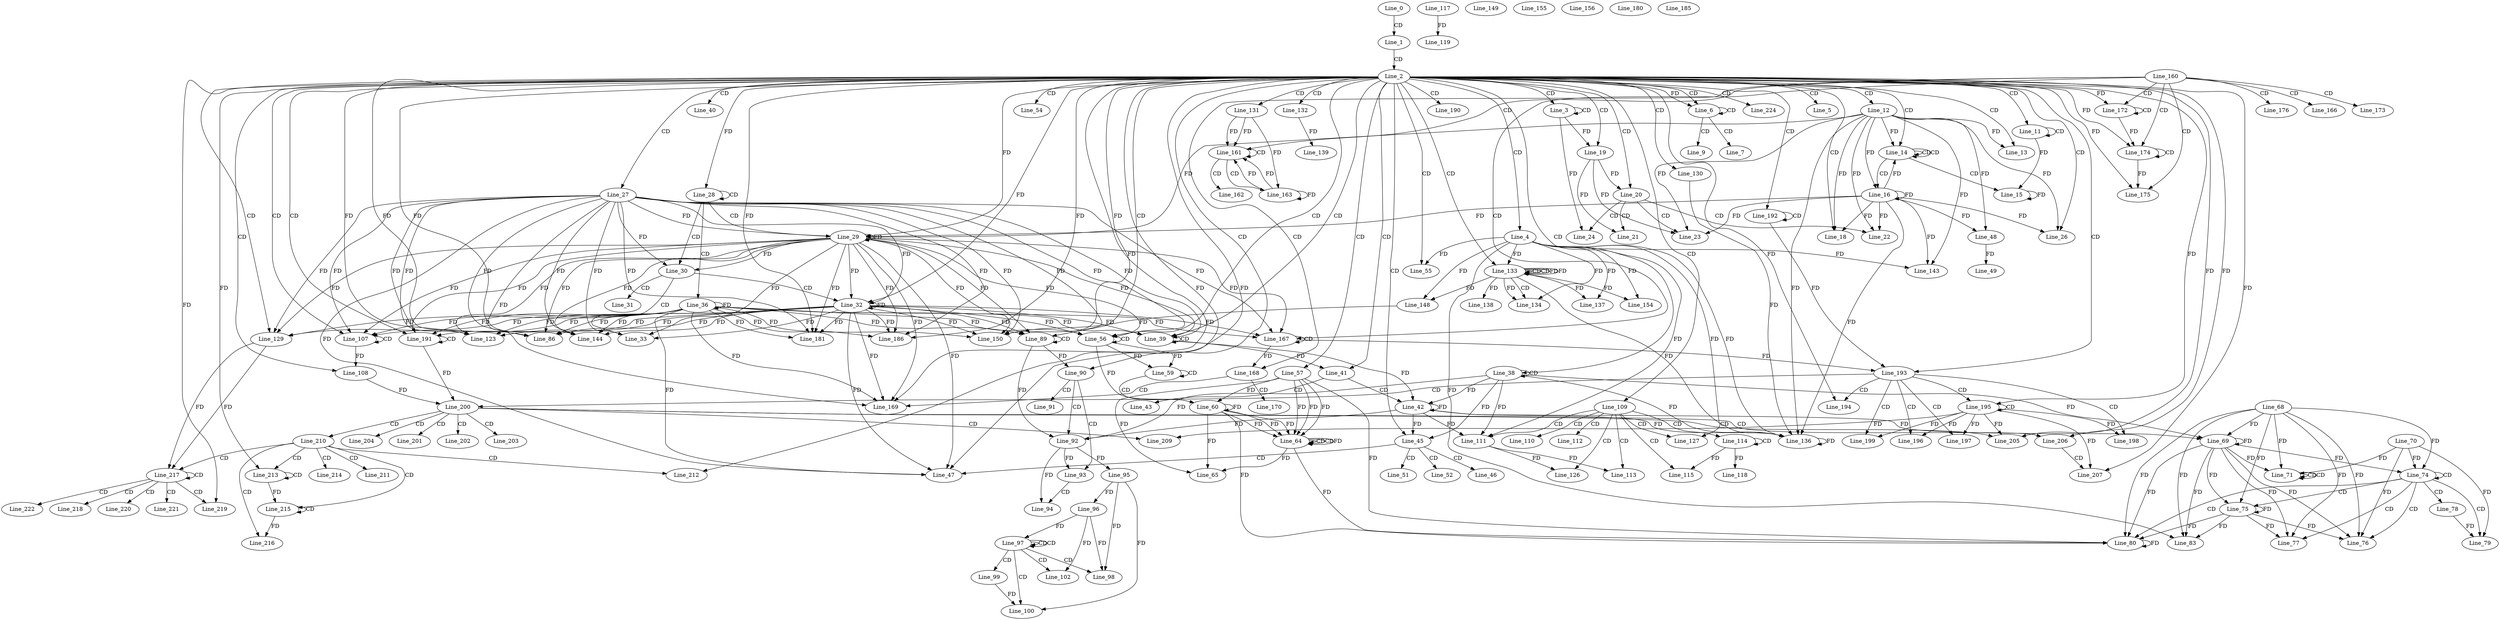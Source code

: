 digraph G {
  Line_0;
  Line_1;
  Line_2;
  Line_3;
  Line_3;
  Line_4;
  Line_5;
  Line_6;
  Line_6;
  Line_7;
  Line_9;
  Line_11;
  Line_11;
  Line_12;
  Line_13;
  Line_13;
  Line_14;
  Line_14;
  Line_15;
  Line_15;
  Line_16;
  Line_18;
  Line_19;
  Line_19;
  Line_20;
  Line_21;
  Line_21;
  Line_22;
  Line_23;
  Line_24;
  Line_26;
  Line_26;
  Line_27;
  Line_28;
  Line_28;
  Line_29;
  Line_29;
  Line_29;
  Line_30;
  Line_30;
  Line_31;
  Line_32;
  Line_32;
  Line_33;
  Line_33;
  Line_36;
  Line_36;
  Line_38;
  Line_38;
  Line_38;
  Line_39;
  Line_39;
  Line_40;
  Line_41;
  Line_42;
  Line_43;
  Line_45;
  Line_45;
  Line_46;
  Line_47;
  Line_48;
  Line_48;
  Line_49;
  Line_51;
  Line_52;
  Line_54;
  Line_55;
  Line_56;
  Line_56;
  Line_57;
  Line_59;
  Line_59;
  Line_60;
  Line_60;
  Line_64;
  Line_64;
  Line_64;
  Line_64;
  Line_65;
  Line_68;
  Line_69;
  Line_69;
  Line_71;
  Line_71;
  Line_70;
  Line_71;
  Line_71;
  Line_74;
  Line_74;
  Line_74;
  Line_74;
  Line_74;
  Line_74;
  Line_75;
  Line_75;
  Line_76;
  Line_76;
  Line_76;
  Line_77;
  Line_77;
  Line_78;
  Line_79;
  Line_80;
  Line_80;
  Line_83;
  Line_86;
  Line_89;
  Line_89;
  Line_90;
  Line_90;
  Line_91;
  Line_92;
  Line_92;
  Line_93;
  Line_93;
  Line_93;
  Line_94;
  Line_94;
  Line_95;
  Line_95;
  Line_96;
  Line_97;
  Line_97;
  Line_97;
  Line_96;
  Line_98;
  Line_98;
  Line_98;
  Line_99;
  Line_100;
  Line_102;
  Line_102;
  Line_107;
  Line_107;
  Line_108;
  Line_108;
  Line_109;
  Line_110;
  Line_111;
  Line_111;
  Line_111;
  Line_112;
  Line_113;
  Line_113;
  Line_114;
  Line_114;
  Line_115;
  Line_118;
  Line_117;
  Line_119;
  Line_123;
  Line_126;
  Line_127;
  Line_127;
  Line_129;
  Line_129;
  Line_129;
  Line_130;
  Line_131;
  Line_132;
  Line_133;
  Line_133;
  Line_133;
  Line_133;
  Line_134;
  Line_134;
  Line_136;
  Line_136;
  Line_136;
  Line_137;
  Line_138;
  Line_139;
  Line_143;
  Line_144;
  Line_148;
  Line_149;
  Line_150;
  Line_148;
  Line_154;
  Line_155;
  Line_156;
  Line_160;
  Line_161;
  Line_161;
  Line_162;
  Line_163;
  Line_166;
  Line_167;
  Line_167;
  Line_168;
  Line_168;
  Line_169;
  Line_170;
  Line_172;
  Line_172;
  Line_173;
  Line_174;
  Line_174;
  Line_175;
  Line_176;
  Line_180;
  Line_181;
  Line_185;
  Line_186;
  Line_190;
  Line_191;
  Line_191;
  Line_192;
  Line_192;
  Line_193;
  Line_193;
  Line_194;
  Line_195;
  Line_195;
  Line_196;
  Line_197;
  Line_198;
  Line_199;
  Line_200;
  Line_200;
  Line_201;
  Line_202;
  Line_203;
  Line_204;
  Line_205;
  Line_205;
  Line_206;
  Line_206;
  Line_207;
  Line_207;
  Line_209;
  Line_210;
  Line_211;
  Line_212;
  Line_213;
  Line_213;
  Line_214;
  Line_215;
  Line_215;
  Line_216;
  Line_217;
  Line_217;
  Line_218;
  Line_219;
  Line_220;
  Line_221;
  Line_222;
  Line_224;
  Line_0 -> Line_1 [ label="CD" ];
  Line_1 -> Line_2 [ label="CD" ];
  Line_2 -> Line_3 [ label="CD" ];
  Line_3 -> Line_3 [ label="CD" ];
  Line_2 -> Line_4 [ label="CD" ];
  Line_2 -> Line_5 [ label="CD" ];
  Line_2 -> Line_6 [ label="CD" ];
  Line_6 -> Line_6 [ label="CD" ];
  Line_2 -> Line_6 [ label="FD" ];
  Line_6 -> Line_7 [ label="CD" ];
  Line_6 -> Line_9 [ label="CD" ];
  Line_2 -> Line_11 [ label="CD" ];
  Line_11 -> Line_11 [ label="CD" ];
  Line_2 -> Line_12 [ label="CD" ];
  Line_2 -> Line_13 [ label="CD" ];
  Line_12 -> Line_13 [ label="FD" ];
  Line_2 -> Line_14 [ label="CD" ];
  Line_14 -> Line_14 [ label="CD" ];
  Line_14 -> Line_14 [ label="CD" ];
  Line_12 -> Line_14 [ label="FD" ];
  Line_14 -> Line_15 [ label="CD" ];
  Line_15 -> Line_15 [ label="FD" ];
  Line_11 -> Line_15 [ label="FD" ];
  Line_14 -> Line_16 [ label="CD" ];
  Line_16 -> Line_16 [ label="FD" ];
  Line_12 -> Line_16 [ label="FD" ];
  Line_2 -> Line_18 [ label="CD" ];
  Line_16 -> Line_18 [ label="FD" ];
  Line_12 -> Line_18 [ label="FD" ];
  Line_2 -> Line_19 [ label="CD" ];
  Line_3 -> Line_19 [ label="FD" ];
  Line_2 -> Line_20 [ label="CD" ];
  Line_19 -> Line_20 [ label="FD" ];
  Line_20 -> Line_21 [ label="CD" ];
  Line_19 -> Line_21 [ label="FD" ];
  Line_20 -> Line_22 [ label="CD" ];
  Line_16 -> Line_22 [ label="FD" ];
  Line_12 -> Line_22 [ label="FD" ];
  Line_20 -> Line_23 [ label="CD" ];
  Line_19 -> Line_23 [ label="FD" ];
  Line_16 -> Line_23 [ label="FD" ];
  Line_12 -> Line_23 [ label="FD" ];
  Line_20 -> Line_24 [ label="CD" ];
  Line_3 -> Line_24 [ label="FD" ];
  Line_2 -> Line_26 [ label="CD" ];
  Line_16 -> Line_26 [ label="FD" ];
  Line_12 -> Line_26 [ label="FD" ];
  Line_2 -> Line_27 [ label="CD" ];
  Line_28 -> Line_28 [ label="CD" ];
  Line_2 -> Line_28 [ label="FD" ];
  Line_28 -> Line_29 [ label="CD" ];
  Line_27 -> Line_29 [ label="FD" ];
  Line_29 -> Line_29 [ label="FD" ];
  Line_2 -> Line_29 [ label="FD" ];
  Line_16 -> Line_29 [ label="FD" ];
  Line_12 -> Line_29 [ label="FD" ];
  Line_28 -> Line_30 [ label="CD" ];
  Line_27 -> Line_30 [ label="FD" ];
  Line_29 -> Line_30 [ label="FD" ];
  Line_30 -> Line_31 [ label="CD" ];
  Line_30 -> Line_32 [ label="CD" ];
  Line_27 -> Line_32 [ label="FD" ];
  Line_29 -> Line_32 [ label="FD" ];
  Line_32 -> Line_32 [ label="FD" ];
  Line_2 -> Line_32 [ label="FD" ];
  Line_30 -> Line_33 [ label="CD" ];
  Line_27 -> Line_33 [ label="FD" ];
  Line_29 -> Line_33 [ label="FD" ];
  Line_32 -> Line_33 [ label="FD" ];
  Line_28 -> Line_36 [ label="CD" ];
  Line_36 -> Line_36 [ label="FD" ];
  Line_2 -> Line_38 [ label="CD" ];
  Line_38 -> Line_38 [ label="CD" ];
  Line_2 -> Line_39 [ label="CD" ];
  Line_39 -> Line_39 [ label="CD" ];
  Line_27 -> Line_39 [ label="FD" ];
  Line_29 -> Line_39 [ label="FD" ];
  Line_32 -> Line_39 [ label="FD" ];
  Line_36 -> Line_39 [ label="FD" ];
  Line_2 -> Line_40 [ label="CD" ];
  Line_2 -> Line_41 [ label="CD" ];
  Line_39 -> Line_41 [ label="FD" ];
  Line_41 -> Line_42 [ label="CD" ];
  Line_38 -> Line_42 [ label="FD" ];
  Line_42 -> Line_42 [ label="FD" ];
  Line_39 -> Line_42 [ label="FD" ];
  Line_41 -> Line_43 [ label="CD" ];
  Line_2 -> Line_45 [ label="CD" ];
  Line_38 -> Line_45 [ label="FD" ];
  Line_42 -> Line_45 [ label="FD" ];
  Line_45 -> Line_46 [ label="CD" ];
  Line_45 -> Line_47 [ label="CD" ];
  Line_2 -> Line_47 [ label="FD" ];
  Line_27 -> Line_47 [ label="FD" ];
  Line_29 -> Line_47 [ label="FD" ];
  Line_32 -> Line_47 [ label="FD" ];
  Line_36 -> Line_47 [ label="FD" ];
  Line_16 -> Line_48 [ label="FD" ];
  Line_12 -> Line_48 [ label="FD" ];
  Line_48 -> Line_49 [ label="FD" ];
  Line_45 -> Line_51 [ label="CD" ];
  Line_45 -> Line_52 [ label="CD" ];
  Line_2 -> Line_54 [ label="CD" ];
  Line_2 -> Line_55 [ label="CD" ];
  Line_4 -> Line_55 [ label="FD" ];
  Line_2 -> Line_56 [ label="CD" ];
  Line_56 -> Line_56 [ label="CD" ];
  Line_27 -> Line_56 [ label="FD" ];
  Line_29 -> Line_56 [ label="FD" ];
  Line_32 -> Line_56 [ label="FD" ];
  Line_36 -> Line_56 [ label="FD" ];
  Line_2 -> Line_57 [ label="CD" ];
  Line_56 -> Line_59 [ label="FD" ];
  Line_59 -> Line_59 [ label="CD" ];
  Line_56 -> Line_59 [ label="FD" ];
  Line_59 -> Line_60 [ label="CD" ];
  Line_57 -> Line_60 [ label="FD" ];
  Line_60 -> Line_60 [ label="FD" ];
  Line_56 -> Line_60 [ label="FD" ];
  Line_57 -> Line_64 [ label="FD" ];
  Line_60 -> Line_64 [ label="FD" ];
  Line_64 -> Line_64 [ label="CD" ];
  Line_57 -> Line_64 [ label="FD" ];
  Line_60 -> Line_64 [ label="FD" ];
  Line_64 -> Line_64 [ label="CD" ];
  Line_57 -> Line_64 [ label="FD" ];
  Line_60 -> Line_64 [ label="FD" ];
  Line_64 -> Line_64 [ label="FD" ];
  Line_57 -> Line_65 [ label="FD" ];
  Line_60 -> Line_65 [ label="FD" ];
  Line_64 -> Line_65 [ label="FD" ];
  Line_68 -> Line_69 [ label="FD" ];
  Line_69 -> Line_69 [ label="FD" ];
  Line_38 -> Line_69 [ label="FD" ];
  Line_42 -> Line_69 [ label="FD" ];
  Line_71 -> Line_71 [ label="CD" ];
  Line_70 -> Line_71 [ label="FD" ];
  Line_71 -> Line_71 [ label="CD" ];
  Line_68 -> Line_71 [ label="FD" ];
  Line_69 -> Line_71 [ label="FD" ];
  Line_70 -> Line_74 [ label="FD" ];
  Line_68 -> Line_74 [ label="FD" ];
  Line_69 -> Line_74 [ label="FD" ];
  Line_74 -> Line_74 [ label="CD" ];
  Line_74 -> Line_75 [ label="CD" ];
  Line_68 -> Line_75 [ label="FD" ];
  Line_69 -> Line_75 [ label="FD" ];
  Line_75 -> Line_75 [ label="FD" ];
  Line_74 -> Line_76 [ label="CD" ];
  Line_70 -> Line_76 [ label="FD" ];
  Line_68 -> Line_76 [ label="FD" ];
  Line_69 -> Line_76 [ label="FD" ];
  Line_75 -> Line_76 [ label="FD" ];
  Line_74 -> Line_77 [ label="CD" ];
  Line_68 -> Line_77 [ label="FD" ];
  Line_69 -> Line_77 [ label="FD" ];
  Line_75 -> Line_77 [ label="FD" ];
  Line_74 -> Line_78 [ label="CD" ];
  Line_74 -> Line_79 [ label="CD" ];
  Line_78 -> Line_79 [ label="FD" ];
  Line_70 -> Line_79 [ label="FD" ];
  Line_74 -> Line_80 [ label="CD" ];
  Line_57 -> Line_80 [ label="FD" ];
  Line_60 -> Line_80 [ label="FD" ];
  Line_64 -> Line_80 [ label="FD" ];
  Line_80 -> Line_80 [ label="FD" ];
  Line_68 -> Line_80 [ label="FD" ];
  Line_69 -> Line_80 [ label="FD" ];
  Line_75 -> Line_80 [ label="FD" ];
  Line_4 -> Line_83 [ label="FD" ];
  Line_68 -> Line_83 [ label="FD" ];
  Line_69 -> Line_83 [ label="FD" ];
  Line_75 -> Line_83 [ label="FD" ];
  Line_2 -> Line_86 [ label="FD" ];
  Line_27 -> Line_86 [ label="FD" ];
  Line_29 -> Line_86 [ label="FD" ];
  Line_32 -> Line_86 [ label="FD" ];
  Line_36 -> Line_86 [ label="FD" ];
  Line_2 -> Line_89 [ label="CD" ];
  Line_89 -> Line_89 [ label="CD" ];
  Line_27 -> Line_89 [ label="FD" ];
  Line_29 -> Line_89 [ label="FD" ];
  Line_32 -> Line_89 [ label="FD" ];
  Line_36 -> Line_89 [ label="FD" ];
  Line_2 -> Line_90 [ label="CD" ];
  Line_89 -> Line_90 [ label="FD" ];
  Line_90 -> Line_91 [ label="CD" ];
  Line_90 -> Line_92 [ label="CD" ];
  Line_38 -> Line_92 [ label="FD" ];
  Line_42 -> Line_92 [ label="FD" ];
  Line_89 -> Line_92 [ label="FD" ];
  Line_90 -> Line_93 [ label="CD" ];
  Line_92 -> Line_93 [ label="FD" ];
  Line_93 -> Line_94 [ label="CD" ];
  Line_92 -> Line_94 [ label="FD" ];
  Line_92 -> Line_95 [ label="FD" ];
  Line_95 -> Line_96 [ label="FD" ];
  Line_97 -> Line_97 [ label="CD" ];
  Line_97 -> Line_97 [ label="CD" ];
  Line_96 -> Line_97 [ label="FD" ];
  Line_97 -> Line_98 [ label="CD" ];
  Line_95 -> Line_98 [ label="FD" ];
  Line_96 -> Line_98 [ label="FD" ];
  Line_97 -> Line_99 [ label="CD" ];
  Line_97 -> Line_100 [ label="CD" ];
  Line_99 -> Line_100 [ label="FD" ];
  Line_95 -> Line_100 [ label="FD" ];
  Line_97 -> Line_102 [ label="CD" ];
  Line_96 -> Line_102 [ label="FD" ];
  Line_2 -> Line_107 [ label="CD" ];
  Line_107 -> Line_107 [ label="CD" ];
  Line_27 -> Line_107 [ label="FD" ];
  Line_29 -> Line_107 [ label="FD" ];
  Line_32 -> Line_107 [ label="FD" ];
  Line_36 -> Line_107 [ label="FD" ];
  Line_2 -> Line_108 [ label="CD" ];
  Line_107 -> Line_108 [ label="FD" ];
  Line_2 -> Line_109 [ label="CD" ];
  Line_109 -> Line_110 [ label="CD" ];
  Line_109 -> Line_111 [ label="CD" ];
  Line_38 -> Line_111 [ label="FD" ];
  Line_42 -> Line_111 [ label="FD" ];
  Line_4 -> Line_111 [ label="FD" ];
  Line_109 -> Line_112 [ label="CD" ];
  Line_109 -> Line_113 [ label="CD" ];
  Line_111 -> Line_113 [ label="FD" ];
  Line_109 -> Line_114 [ label="CD" ];
  Line_114 -> Line_114 [ label="CD" ];
  Line_109 -> Line_115 [ label="CD" ];
  Line_114 -> Line_115 [ label="FD" ];
  Line_114 -> Line_118 [ label="FD" ];
  Line_117 -> Line_119 [ label="FD" ];
  Line_2 -> Line_123 [ label="FD" ];
  Line_27 -> Line_123 [ label="FD" ];
  Line_29 -> Line_123 [ label="FD" ];
  Line_32 -> Line_123 [ label="FD" ];
  Line_36 -> Line_123 [ label="FD" ];
  Line_109 -> Line_126 [ label="CD" ];
  Line_111 -> Line_126 [ label="FD" ];
  Line_109 -> Line_127 [ label="CD" ];
  Line_4 -> Line_127 [ label="FD" ];
  Line_2 -> Line_129 [ label="CD" ];
  Line_27 -> Line_129 [ label="FD" ];
  Line_29 -> Line_129 [ label="FD" ];
  Line_32 -> Line_129 [ label="FD" ];
  Line_36 -> Line_129 [ label="FD" ];
  Line_2 -> Line_130 [ label="CD" ];
  Line_2 -> Line_131 [ label="CD" ];
  Line_2 -> Line_132 [ label="CD" ];
  Line_2 -> Line_133 [ label="CD" ];
  Line_133 -> Line_133 [ label="CD" ];
  Line_133 -> Line_133 [ label="CD" ];
  Line_4 -> Line_133 [ label="FD" ];
  Line_133 -> Line_133 [ label="FD" ];
  Line_133 -> Line_134 [ label="CD" ];
  Line_4 -> Line_134 [ label="FD" ];
  Line_133 -> Line_134 [ label="FD" ];
  Line_136 -> Line_136 [ label="FD" ];
  Line_130 -> Line_136 [ label="FD" ];
  Line_38 -> Line_136 [ label="FD" ];
  Line_42 -> Line_136 [ label="FD" ];
  Line_16 -> Line_136 [ label="FD" ];
  Line_12 -> Line_136 [ label="FD" ];
  Line_4 -> Line_136 [ label="FD" ];
  Line_133 -> Line_136 [ label="FD" ];
  Line_4 -> Line_137 [ label="FD" ];
  Line_133 -> Line_137 [ label="FD" ];
  Line_133 -> Line_138 [ label="FD" ];
  Line_132 -> Line_139 [ label="FD" ];
  Line_4 -> Line_143 [ label="FD" ];
  Line_16 -> Line_143 [ label="FD" ];
  Line_12 -> Line_143 [ label="FD" ];
  Line_2 -> Line_144 [ label="FD" ];
  Line_27 -> Line_144 [ label="FD" ];
  Line_29 -> Line_144 [ label="FD" ];
  Line_32 -> Line_144 [ label="FD" ];
  Line_36 -> Line_144 [ label="FD" ];
  Line_4 -> Line_148 [ label="FD" ];
  Line_133 -> Line_148 [ label="FD" ];
  Line_2 -> Line_150 [ label="FD" ];
  Line_148 -> Line_150 [ label="FD" ];
  Line_27 -> Line_150 [ label="FD" ];
  Line_29 -> Line_150 [ label="FD" ];
  Line_32 -> Line_150 [ label="FD" ];
  Line_36 -> Line_150 [ label="FD" ];
  Line_4 -> Line_154 [ label="FD" ];
  Line_133 -> Line_154 [ label="FD" ];
  Line_160 -> Line_161 [ label="CD" ];
  Line_131 -> Line_161 [ label="FD" ];
  Line_161 -> Line_161 [ label="CD" ];
  Line_131 -> Line_161 [ label="FD" ];
  Line_161 -> Line_162 [ label="CD" ];
  Line_161 -> Line_163 [ label="CD" ];
  Line_163 -> Line_163 [ label="FD" ];
  Line_131 -> Line_163 [ label="FD" ];
  Line_160 -> Line_166 [ label="CD" ];
  Line_160 -> Line_167 [ label="CD" ];
  Line_167 -> Line_167 [ label="CD" ];
  Line_27 -> Line_167 [ label="FD" ];
  Line_29 -> Line_167 [ label="FD" ];
  Line_32 -> Line_167 [ label="FD" ];
  Line_36 -> Line_167 [ label="FD" ];
  Line_160 -> Line_168 [ label="CD" ];
  Line_167 -> Line_168 [ label="FD" ];
  Line_168 -> Line_169 [ label="CD" ];
  Line_2 -> Line_169 [ label="FD" ];
  Line_27 -> Line_169 [ label="FD" ];
  Line_29 -> Line_169 [ label="FD" ];
  Line_32 -> Line_169 [ label="FD" ];
  Line_36 -> Line_169 [ label="FD" ];
  Line_168 -> Line_170 [ label="CD" ];
  Line_160 -> Line_172 [ label="CD" ];
  Line_172 -> Line_172 [ label="CD" ];
  Line_2 -> Line_172 [ label="FD" ];
  Line_160 -> Line_173 [ label="CD" ];
  Line_160 -> Line_174 [ label="CD" ];
  Line_174 -> Line_174 [ label="CD" ];
  Line_2 -> Line_174 [ label="FD" ];
  Line_172 -> Line_174 [ label="FD" ];
  Line_160 -> Line_175 [ label="CD" ];
  Line_174 -> Line_175 [ label="FD" ];
  Line_2 -> Line_175 [ label="FD" ];
  Line_160 -> Line_176 [ label="CD" ];
  Line_2 -> Line_181 [ label="FD" ];
  Line_27 -> Line_181 [ label="FD" ];
  Line_29 -> Line_181 [ label="FD" ];
  Line_32 -> Line_181 [ label="FD" ];
  Line_36 -> Line_181 [ label="FD" ];
  Line_2 -> Line_186 [ label="FD" ];
  Line_27 -> Line_186 [ label="FD" ];
  Line_29 -> Line_186 [ label="FD" ];
  Line_32 -> Line_186 [ label="FD" ];
  Line_36 -> Line_186 [ label="FD" ];
  Line_2 -> Line_190 [ label="CD" ];
  Line_2 -> Line_191 [ label="CD" ];
  Line_191 -> Line_191 [ label="CD" ];
  Line_27 -> Line_191 [ label="FD" ];
  Line_29 -> Line_191 [ label="FD" ];
  Line_32 -> Line_191 [ label="FD" ];
  Line_36 -> Line_191 [ label="FD" ];
  Line_2 -> Line_192 [ label="CD" ];
  Line_192 -> Line_192 [ label="CD" ];
  Line_2 -> Line_193 [ label="CD" ];
  Line_167 -> Line_193 [ label="FD" ];
  Line_192 -> Line_193 [ label="FD" ];
  Line_193 -> Line_194 [ label="CD" ];
  Line_2 -> Line_194 [ label="FD" ];
  Line_193 -> Line_195 [ label="CD" ];
  Line_195 -> Line_195 [ label="CD" ];
  Line_2 -> Line_195 [ label="FD" ];
  Line_193 -> Line_196 [ label="CD" ];
  Line_195 -> Line_196 [ label="FD" ];
  Line_193 -> Line_197 [ label="CD" ];
  Line_195 -> Line_197 [ label="FD" ];
  Line_193 -> Line_198 [ label="CD" ];
  Line_195 -> Line_198 [ label="FD" ];
  Line_193 -> Line_199 [ label="CD" ];
  Line_195 -> Line_199 [ label="FD" ];
  Line_193 -> Line_200 [ label="CD" ];
  Line_108 -> Line_200 [ label="FD" ];
  Line_191 -> Line_200 [ label="FD" ];
  Line_200 -> Line_201 [ label="CD" ];
  Line_200 -> Line_202 [ label="CD" ];
  Line_200 -> Line_203 [ label="CD" ];
  Line_200 -> Line_204 [ label="CD" ];
  Line_200 -> Line_205 [ label="CD" ];
  Line_195 -> Line_205 [ label="FD" ];
  Line_2 -> Line_205 [ label="FD" ];
  Line_200 -> Line_206 [ label="CD" ];
  Line_2 -> Line_206 [ label="FD" ];
  Line_206 -> Line_207 [ label="CD" ];
  Line_195 -> Line_207 [ label="FD" ];
  Line_2 -> Line_207 [ label="FD" ];
  Line_200 -> Line_209 [ label="CD" ];
  Line_195 -> Line_209 [ label="FD" ];
  Line_200 -> Line_210 [ label="CD" ];
  Line_210 -> Line_211 [ label="CD" ];
  Line_210 -> Line_212 [ label="CD" ];
  Line_2 -> Line_212 [ label="FD" ];
  Line_210 -> Line_213 [ label="CD" ];
  Line_213 -> Line_213 [ label="CD" ];
  Line_2 -> Line_213 [ label="FD" ];
  Line_210 -> Line_214 [ label="CD" ];
  Line_210 -> Line_215 [ label="CD" ];
  Line_215 -> Line_215 [ label="CD" ];
  Line_213 -> Line_215 [ label="FD" ];
  Line_210 -> Line_216 [ label="CD" ];
  Line_215 -> Line_216 [ label="FD" ];
  Line_210 -> Line_217 [ label="CD" ];
  Line_129 -> Line_217 [ label="FD" ];
  Line_217 -> Line_217 [ label="CD" ];
  Line_129 -> Line_217 [ label="FD" ];
  Line_217 -> Line_218 [ label="CD" ];
  Line_217 -> Line_219 [ label="CD" ];
  Line_2 -> Line_219 [ label="FD" ];
  Line_217 -> Line_220 [ label="CD" ];
  Line_217 -> Line_221 [ label="CD" ];
  Line_217 -> Line_222 [ label="CD" ];
  Line_2 -> Line_224 [ label="CD" ];
  Line_16 -> Line_14 [ label="FD" ];
  Line_133 -> Line_133 [ label="FD" ];
  Line_163 -> Line_161 [ label="FD" ];
  Line_163 -> Line_161 [ label="FD" ];
}
